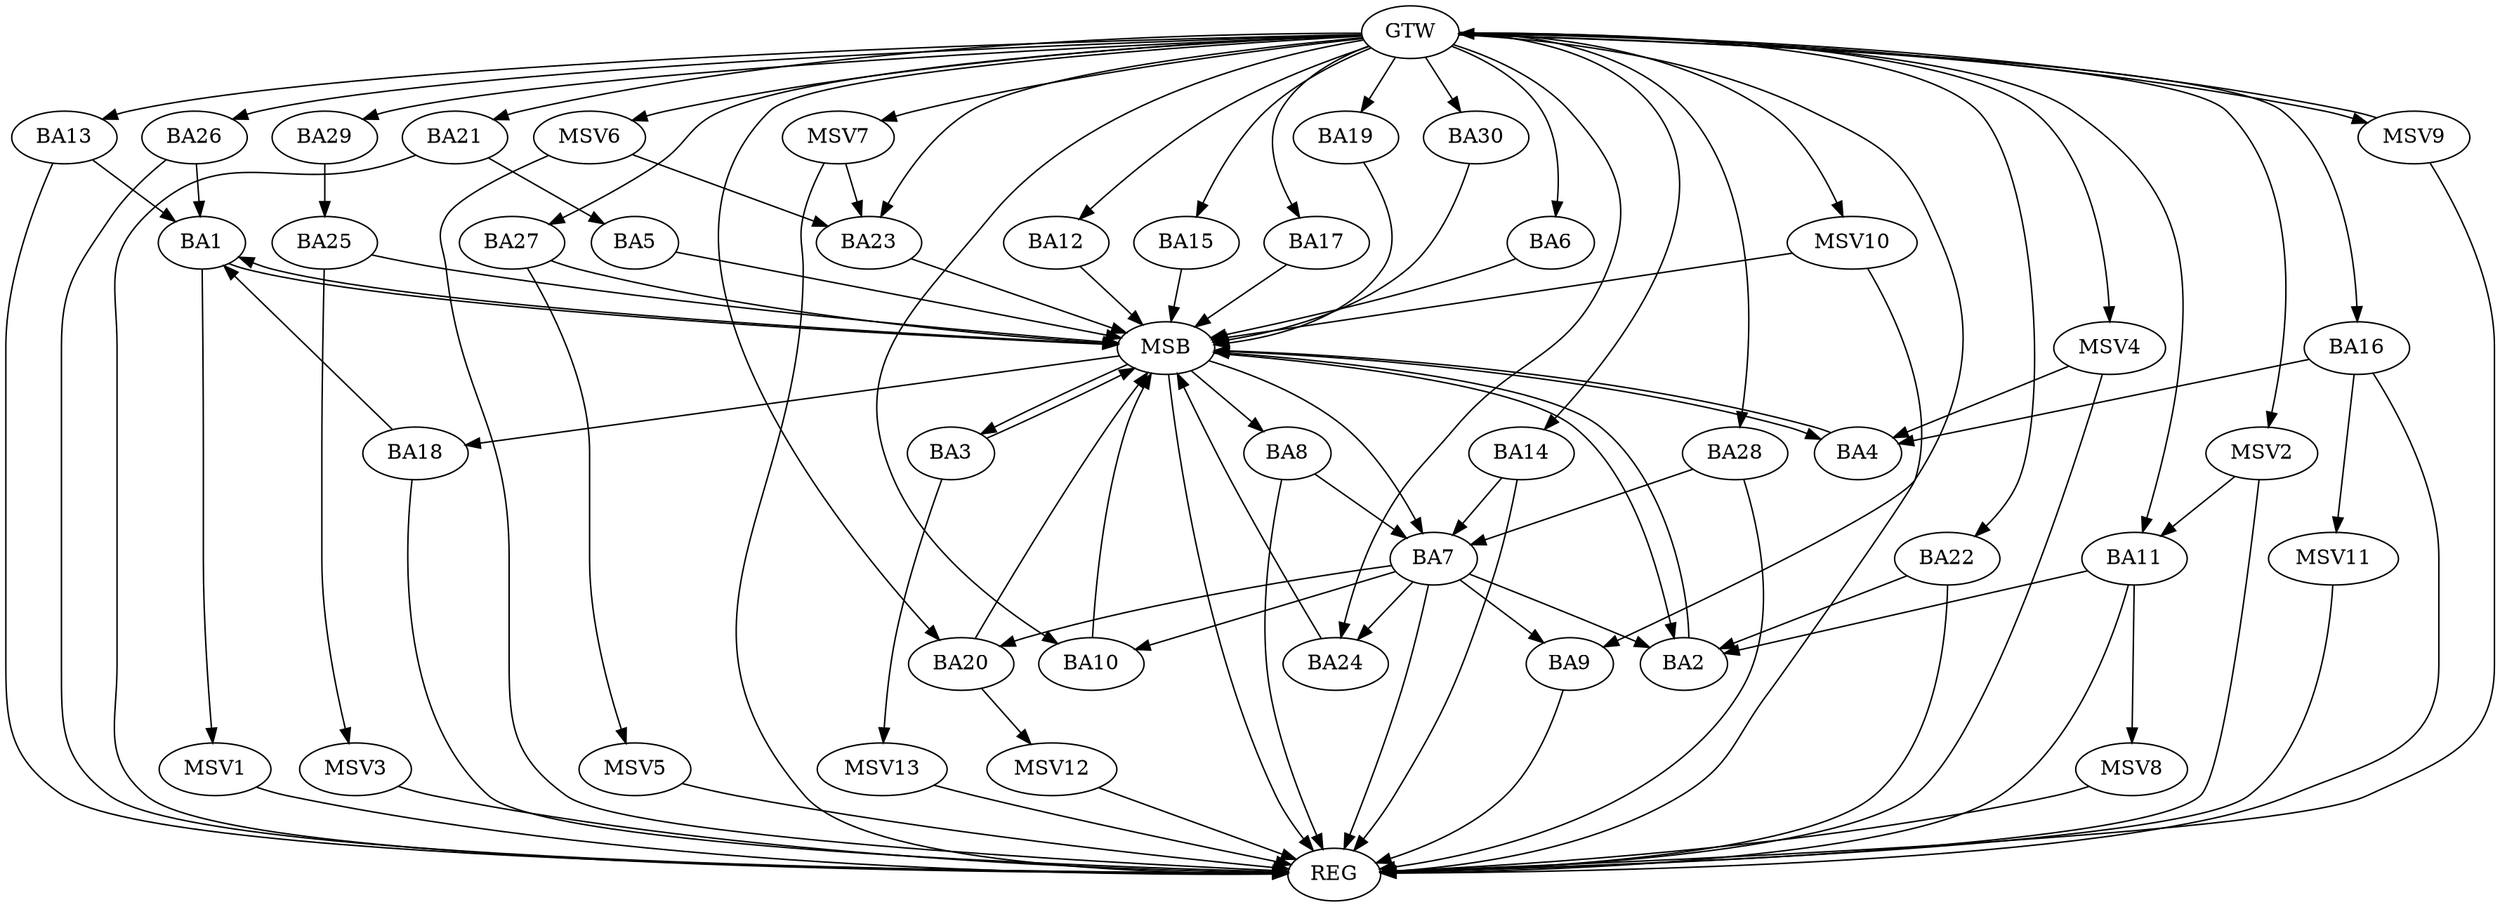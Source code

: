 strict digraph G {
  BA1 [ label="BA1" ];
  BA2 [ label="BA2" ];
  BA3 [ label="BA3" ];
  BA4 [ label="BA4" ];
  BA5 [ label="BA5" ];
  BA6 [ label="BA6" ];
  BA7 [ label="BA7" ];
  BA8 [ label="BA8" ];
  BA9 [ label="BA9" ];
  BA10 [ label="BA10" ];
  BA11 [ label="BA11" ];
  BA12 [ label="BA12" ];
  BA13 [ label="BA13" ];
  BA14 [ label="BA14" ];
  BA15 [ label="BA15" ];
  BA16 [ label="BA16" ];
  BA17 [ label="BA17" ];
  BA18 [ label="BA18" ];
  BA19 [ label="BA19" ];
  BA20 [ label="BA20" ];
  BA21 [ label="BA21" ];
  BA22 [ label="BA22" ];
  BA23 [ label="BA23" ];
  BA24 [ label="BA24" ];
  BA25 [ label="BA25" ];
  BA26 [ label="BA26" ];
  BA27 [ label="BA27" ];
  BA28 [ label="BA28" ];
  BA29 [ label="BA29" ];
  BA30 [ label="BA30" ];
  GTW [ label="GTW" ];
  REG [ label="REG" ];
  MSB [ label="MSB" ];
  MSV1 [ label="MSV1" ];
  MSV2 [ label="MSV2" ];
  MSV3 [ label="MSV3" ];
  MSV4 [ label="MSV4" ];
  MSV5 [ label="MSV5" ];
  MSV6 [ label="MSV6" ];
  MSV7 [ label="MSV7" ];
  MSV8 [ label="MSV8" ];
  MSV9 [ label="MSV9" ];
  MSV10 [ label="MSV10" ];
  MSV11 [ label="MSV11" ];
  MSV12 [ label="MSV12" ];
  MSV13 [ label="MSV13" ];
  BA7 -> BA2;
  BA8 -> BA7;
  BA11 -> BA2;
  BA13 -> BA1;
  BA14 -> BA7;
  BA16 -> BA4;
  BA18 -> BA1;
  BA21 -> BA5;
  BA22 -> BA2;
  BA26 -> BA1;
  BA28 -> BA7;
  BA29 -> BA25;
  GTW -> BA6;
  GTW -> BA9;
  GTW -> BA10;
  GTW -> BA11;
  GTW -> BA12;
  GTW -> BA13;
  GTW -> BA14;
  GTW -> BA15;
  GTW -> BA16;
  GTW -> BA17;
  GTW -> BA19;
  GTW -> BA20;
  GTW -> BA21;
  GTW -> BA22;
  GTW -> BA23;
  GTW -> BA24;
  GTW -> BA26;
  GTW -> BA27;
  GTW -> BA28;
  GTW -> BA29;
  GTW -> BA30;
  BA7 -> REG;
  BA8 -> REG;
  BA9 -> REG;
  BA11 -> REG;
  BA13 -> REG;
  BA14 -> REG;
  BA16 -> REG;
  BA18 -> REG;
  BA21 -> REG;
  BA22 -> REG;
  BA26 -> REG;
  BA28 -> REG;
  BA1 -> MSB;
  MSB -> BA2;
  MSB -> REG;
  BA2 -> MSB;
  MSB -> BA1;
  BA3 -> MSB;
  BA4 -> MSB;
  MSB -> BA3;
  BA5 -> MSB;
  BA6 -> MSB;
  BA10 -> MSB;
  BA12 -> MSB;
  MSB -> BA7;
  BA15 -> MSB;
  BA17 -> MSB;
  MSB -> BA8;
  BA19 -> MSB;
  BA20 -> MSB;
  BA23 -> MSB;
  MSB -> BA4;
  BA24 -> MSB;
  MSB -> BA18;
  BA25 -> MSB;
  BA27 -> MSB;
  BA30 -> MSB;
  BA7 -> BA24;
  BA7 -> BA20;
  BA7 -> BA9;
  BA7 -> BA10;
  BA1 -> MSV1;
  MSV1 -> REG;
  MSV2 -> BA11;
  GTW -> MSV2;
  MSV2 -> REG;
  BA25 -> MSV3;
  MSV3 -> REG;
  MSV4 -> BA4;
  GTW -> MSV4;
  MSV4 -> REG;
  BA27 -> MSV5;
  MSV5 -> REG;
  MSV6 -> BA23;
  GTW -> MSV6;
  MSV6 -> REG;
  MSV7 -> BA23;
  GTW -> MSV7;
  MSV7 -> REG;
  BA11 -> MSV8;
  MSV8 -> REG;
  MSV9 -> GTW;
  GTW -> MSV9;
  MSV9 -> REG;
  MSV10 -> MSB;
  GTW -> MSV10;
  MSV10 -> REG;
  BA16 -> MSV11;
  MSV11 -> REG;
  BA20 -> MSV12;
  MSV12 -> REG;
  BA3 -> MSV13;
  MSV13 -> REG;
}
